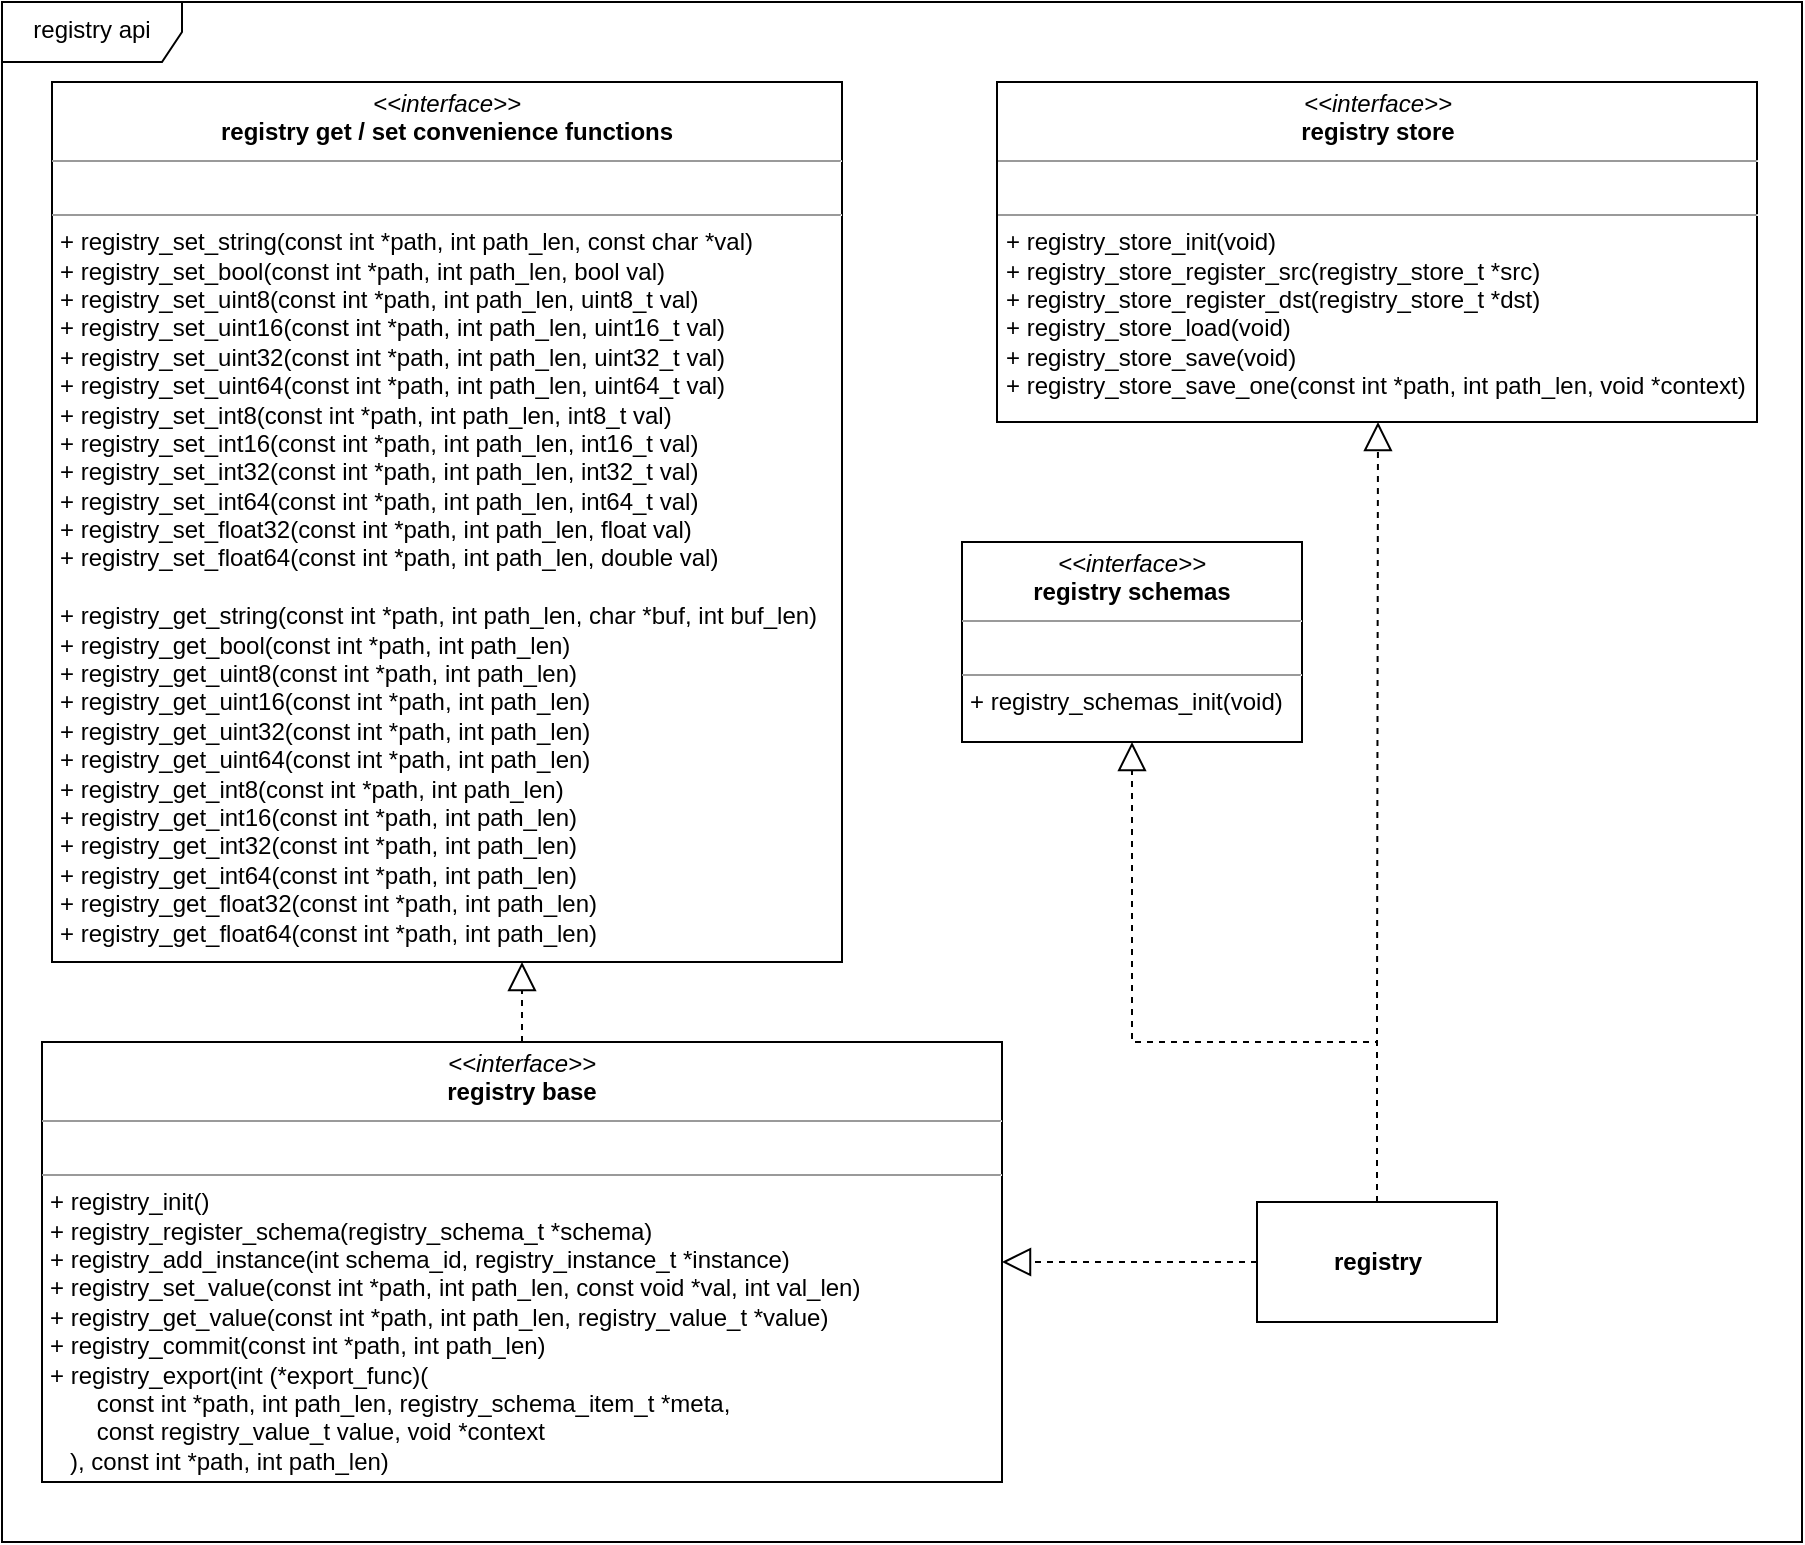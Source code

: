 <mxfile>
    <diagram id="fjN8D4Odn0497USpxgly" name="Page-1">
        <mxGraphModel dx="1015" dy="1609" grid="1" gridSize="10" guides="1" tooltips="1" connect="1" arrows="1" fold="1" page="1" pageScale="1" pageWidth="1169" pageHeight="827" background="#FFFFFF" math="0" shadow="0">
            <root>
                <mxCell id="0"/>
                <mxCell id="1" parent="0"/>
                <mxCell id="161" value="registry api" style="shape=umlFrame;whiteSpace=wrap;html=1;verticalAlign=top;width=90;height=30;swimlaneFillColor=#ffffff;" parent="1" vertex="1">
                    <mxGeometry x="20" y="-800" width="900" height="770" as="geometry"/>
                </mxCell>
                <mxCell id="113" value="&lt;p style=&quot;margin: 0px ; margin-top: 4px ; text-align: center&quot;&gt;&lt;i&gt;&amp;lt;&amp;lt;interface&amp;gt;&amp;gt;&lt;/i&gt;&lt;br&gt;&lt;b&gt;registry base&lt;/b&gt;&lt;br&gt;&lt;/p&gt;&lt;hr size=&quot;1&quot;&gt;&lt;p style=&quot;margin: 0px ; margin-left: 4px&quot;&gt;&lt;br&gt;&lt;/p&gt;&lt;hr size=&quot;1&quot;&gt;&lt;p style=&quot;margin: 0px ; margin-left: 4px&quot;&gt;+ registry_init()&lt;/p&gt;&lt;p style=&quot;margin: 0px ; margin-left: 4px&quot;&gt;+ registry_register_schema(registry_schema_t *schema)&lt;/p&gt;&lt;p style=&quot;margin: 0px ; margin-left: 4px&quot;&gt;+ registry_add_instance(int schema_id, registry_instance_t *instance)&lt;/p&gt;&lt;p style=&quot;margin: 0px ; margin-left: 4px&quot;&gt;+ registry_set_value(const int *path, int path_len, const void *val, int val_len)&lt;/p&gt;&lt;p style=&quot;margin: 0px ; margin-left: 4px&quot;&gt;+ registry_get_value(const int *path, int path_len, registry_value_t *value)&lt;/p&gt;&lt;p style=&quot;margin: 0px ; margin-left: 4px&quot;&gt;+ registry_commit(const int *path, int path_len)&lt;/p&gt;&lt;p style=&quot;margin: 0px ; margin-left: 4px&quot;&gt;+&amp;nbsp;&lt;span&gt;registry_export(int (*export_func)(&lt;/span&gt;&lt;/p&gt;&lt;p style=&quot;margin: 0px ; margin-left: 4px&quot;&gt;&lt;span&gt;&amp;nbsp; &amp;nbsp; &amp;nbsp; &amp;nbsp;const int *path, int path_len, registry_schema_item_t *meta,&amp;nbsp;&lt;/span&gt;&lt;/p&gt;&lt;p style=&quot;margin: 0px ; margin-left: 4px&quot;&gt;&lt;span&gt;&amp;nbsp; &amp;nbsp; &amp;nbsp; &amp;nbsp;const registry_value_t value,&amp;nbsp;&lt;/span&gt;&lt;span&gt;void *context&lt;/span&gt;&lt;/p&gt;&lt;p style=&quot;margin: 0px ; margin-left: 4px&quot;&gt;&lt;span&gt;&amp;nbsp; &amp;nbsp;), const int *path, int path_len)&lt;/span&gt;&lt;/p&gt;" style="verticalAlign=top;align=left;overflow=fill;fontSize=12;fontFamily=Helvetica;html=1;" parent="1" vertex="1">
                    <mxGeometry x="40" y="-280" width="480" height="220" as="geometry"/>
                </mxCell>
                <mxCell id="117" value="&lt;p style=&quot;margin: 0px ; margin-top: 4px ; text-align: center&quot;&gt;&lt;i&gt;&amp;lt;&amp;lt;interface&amp;gt;&amp;gt;&lt;/i&gt;&lt;br&gt;&lt;b&gt;registry store&lt;/b&gt;&lt;br&gt;&lt;/p&gt;&lt;hr size=&quot;1&quot;&gt;&lt;p style=&quot;margin: 0px ; margin-left: 4px&quot;&gt;&lt;br&gt;&lt;/p&gt;&lt;hr size=&quot;1&quot;&gt;&lt;p style=&quot;margin: 0px ; margin-left: 4px&quot;&gt;+ registry_store_init(void)&lt;br&gt;&lt;/p&gt;&lt;p style=&quot;margin: 0px ; margin-left: 4px&quot;&gt;+ registry_store_register_src(registry_store_t *src)&lt;br&gt;&lt;/p&gt;&lt;p style=&quot;margin: 0px ; margin-left: 4px&quot;&gt;+ registry_store_register_dst(registry_store_t *dst)&lt;br&gt;&lt;/p&gt;&lt;p style=&quot;margin: 0px ; margin-left: 4px&quot;&gt;+ registry_store_load(void)&lt;br&gt;&lt;/p&gt;&lt;p style=&quot;margin: 0px 0px 0px 4px&quot;&gt;+ registry_store_save(void)&lt;/p&gt;&lt;p style=&quot;margin: 0px 0px 0px 4px&quot;&gt;+ registry_store_save_one(const int *path, int path_len, void *context)&lt;/p&gt;" style="verticalAlign=top;align=left;overflow=fill;fontSize=12;fontFamily=Helvetica;html=1;" parent="1" vertex="1">
                    <mxGeometry x="517.5" y="-760" width="380" height="170" as="geometry"/>
                </mxCell>
                <mxCell id="162" value="&lt;b&gt;registry&lt;/b&gt;" style="rounded=0;whiteSpace=wrap;html=1;" parent="1" vertex="1">
                    <mxGeometry x="647.5" y="-200" width="120" height="60" as="geometry"/>
                </mxCell>
                <mxCell id="163" value="" style="endArrow=block;dashed=1;endFill=0;endSize=12;html=1;edgeStyle=orthogonalEdgeStyle;rounded=0;" parent="1" source="162" target="113" edge="1">
                    <mxGeometry width="160" relative="1" as="geometry">
                        <mxPoint x="370" y="-410" as="sourcePoint"/>
                        <mxPoint x="530" y="-410" as="targetPoint"/>
                    </mxGeometry>
                </mxCell>
                <mxCell id="164" value="" style="endArrow=block;dashed=1;endFill=0;endSize=12;html=1;edgeStyle=orthogonalEdgeStyle;rounded=0;" parent="1" source="162" target="117" edge="1">
                    <mxGeometry width="160" relative="1" as="geometry">
                        <mxPoint x="470" y="-350" as="sourcePoint"/>
                        <mxPoint x="295" y="-530" as="targetPoint"/>
                        <Array as="points">
                            <mxPoint x="708" y="-290"/>
                            <mxPoint x="708" y="-290"/>
                        </Array>
                    </mxGeometry>
                </mxCell>
                <mxCell id="165" value="&lt;p style=&quot;margin: 0px ; margin-top: 4px ; text-align: center&quot;&gt;&lt;i&gt;&amp;lt;&amp;lt;interface&amp;gt;&amp;gt;&lt;/i&gt;&lt;br&gt;&lt;b&gt;registry get / set convenience functions&lt;/b&gt;&lt;br&gt;&lt;/p&gt;&lt;hr size=&quot;1&quot;&gt;&lt;p style=&quot;margin: 0px ; margin-left: 4px&quot;&gt;&lt;br&gt;&lt;/p&gt;&lt;hr size=&quot;1&quot;&gt;&lt;p style=&quot;margin: 0px 0px 0px 4px&quot;&gt;+&amp;nbsp;registry_set_string(const int *path, int path_len, const char *val)&lt;/p&gt;&lt;p style=&quot;margin: 0px 0px 0px 4px&quot;&gt;+&amp;nbsp;registry_set_bool(const int *path, int path_len, bool val)&lt;/p&gt;&lt;p style=&quot;margin: 0px 0px 0px 4px&quot;&gt;+&amp;nbsp;registry_set_uint8(const int *path, int path_len, uint8_t val)&lt;/p&gt;&lt;p style=&quot;margin: 0px 0px 0px 4px&quot;&gt;+&amp;nbsp;registry_set_uint16(const int *path, int path_len, uint16_t val)&lt;/p&gt;&lt;p style=&quot;margin: 0px 0px 0px 4px&quot;&gt;+&amp;nbsp;registry_set_uint32(const int *path, int path_len, uint32_t val)&lt;/p&gt;&lt;p style=&quot;margin: 0px 0px 0px 4px&quot;&gt;+&amp;nbsp;registry_set_uint64(const int *path, int path_len, uint64_t val)&lt;/p&gt;&lt;p style=&quot;margin: 0px 0px 0px 4px&quot;&gt;+&amp;nbsp;registry_set_int8(const int *path, int path_len, int8_t val)&lt;/p&gt;&lt;p style=&quot;margin: 0px 0px 0px 4px&quot;&gt;+&amp;nbsp;registry_set_int16(const int *path, int path_len, int16_t val)&lt;/p&gt;&lt;p style=&quot;margin: 0px 0px 0px 4px&quot;&gt;+&amp;nbsp;registry_set_int32(const int *path, int path_len, int32_t val)&lt;/p&gt;&lt;p style=&quot;margin: 0px 0px 0px 4px&quot;&gt;+&amp;nbsp;registry_set_int64(const int *path, int path_len, int64_t val)&lt;/p&gt;&lt;p style=&quot;margin: 0px 0px 0px 4px&quot;&gt;+&amp;nbsp;registry_set_float32(const int *path, int path_len, float val)&lt;/p&gt;&lt;p style=&quot;margin: 0px 0px 0px 4px&quot;&gt;+&amp;nbsp;registry_set_float64(const int *path, int path_len, double val)&lt;/p&gt;&lt;p style=&quot;margin: 0px ; margin-left: 4px&quot;&gt;&lt;br&gt;&lt;/p&gt;&lt;p style=&quot;margin: 0px ; margin-left: 4px&quot;&gt;+&amp;nbsp;registry_get_string(const int *path, int path_len, char *buf, int buf_len)&lt;/p&gt;&lt;p style=&quot;margin: 0px ; margin-left: 4px&quot;&gt;+&amp;nbsp;registry_get_bool(const int *path, int path_len)&lt;/p&gt;&lt;p style=&quot;margin: 0px ; margin-left: 4px&quot;&gt;+&amp;nbsp;registry_get_uint8(const int *path, int path_len)&lt;/p&gt;&lt;p style=&quot;margin: 0px ; margin-left: 4px&quot;&gt;+&amp;nbsp;registry_get_uint16(const int *path, int path_len)&lt;/p&gt;&lt;p style=&quot;margin: 0px ; margin-left: 4px&quot;&gt;+&amp;nbsp;registry_get_uint32(const int *path, int path_len)&lt;/p&gt;&lt;p style=&quot;margin: 0px ; margin-left: 4px&quot;&gt;+&amp;nbsp;registry_get_uint64(const int *path, int path_len)&lt;/p&gt;&lt;p style=&quot;margin: 0px ; margin-left: 4px&quot;&gt;+&amp;nbsp;registry_get_int8(const int *path, int path_len)&lt;/p&gt;&lt;p style=&quot;margin: 0px ; margin-left: 4px&quot;&gt;+&amp;nbsp;registry_get_int16(const int *path, int path_len)&lt;/p&gt;&lt;p style=&quot;margin: 0px ; margin-left: 4px&quot;&gt;+&amp;nbsp;registry_get_int32(const int *path, int path_len)&lt;/p&gt;&lt;p style=&quot;margin: 0px ; margin-left: 4px&quot;&gt;+&amp;nbsp;registry_get_int64(const int *path, int path_len)&lt;/p&gt;&lt;p style=&quot;margin: 0px ; margin-left: 4px&quot;&gt;+&amp;nbsp;registry_get_float32(const int *path, int path_len)&lt;/p&gt;&lt;p style=&quot;margin: 0px ; margin-left: 4px&quot;&gt;+&amp;nbsp;registry_get_float64(const int *path, int path_len)&lt;/p&gt;" style="verticalAlign=top;align=left;overflow=fill;fontSize=12;fontFamily=Helvetica;html=1;" parent="1" vertex="1">
                    <mxGeometry x="45" y="-760" width="395" height="440" as="geometry"/>
                </mxCell>
                <mxCell id="166" value="" style="endArrow=block;dashed=1;endFill=0;endSize=12;html=1;edgeStyle=orthogonalEdgeStyle;rounded=0;" parent="1" source="113" target="165" edge="1">
                    <mxGeometry width="160" relative="1" as="geometry">
                        <mxPoint x="760.0" y="-155" as="sourcePoint"/>
                        <mxPoint x="560" y="-155" as="targetPoint"/>
                        <Array as="points">
                            <mxPoint x="280" y="-290"/>
                            <mxPoint x="280" y="-290"/>
                        </Array>
                    </mxGeometry>
                </mxCell>
                <mxCell id="167" value="&lt;p style=&quot;margin: 0px ; margin-top: 4px ; text-align: center&quot;&gt;&lt;i&gt;&amp;lt;&amp;lt;interface&amp;gt;&amp;gt;&lt;/i&gt;&lt;br&gt;&lt;b&gt;registry schemas&lt;/b&gt;&lt;br&gt;&lt;/p&gt;&lt;hr size=&quot;1&quot;&gt;&lt;p style=&quot;margin: 0px ; margin-left: 4px&quot;&gt;&lt;br&gt;&lt;/p&gt;&lt;hr size=&quot;1&quot;&gt;&lt;p style=&quot;margin: 0px ; margin-left: 4px&quot;&gt;+ registry_schemas_init(void)&lt;/p&gt;" style="verticalAlign=top;align=left;overflow=fill;fontSize=12;fontFamily=Helvetica;html=1;" parent="1" vertex="1">
                    <mxGeometry x="500" y="-530" width="170" height="100" as="geometry"/>
                </mxCell>
                <mxCell id="168" value="" style="endArrow=block;dashed=1;endFill=0;endSize=12;html=1;edgeStyle=orthogonalEdgeStyle;rounded=0;" parent="1" source="162" target="167" edge="1">
                    <mxGeometry width="160" relative="1" as="geometry">
                        <mxPoint x="717.5" y="-190" as="sourcePoint"/>
                        <mxPoint x="717.5" y="-580" as="targetPoint"/>
                        <Array as="points">
                            <mxPoint x="708" y="-280"/>
                            <mxPoint x="585" y="-280"/>
                        </Array>
                    </mxGeometry>
                </mxCell>
            </root>
        </mxGraphModel>
    </diagram>
</mxfile>